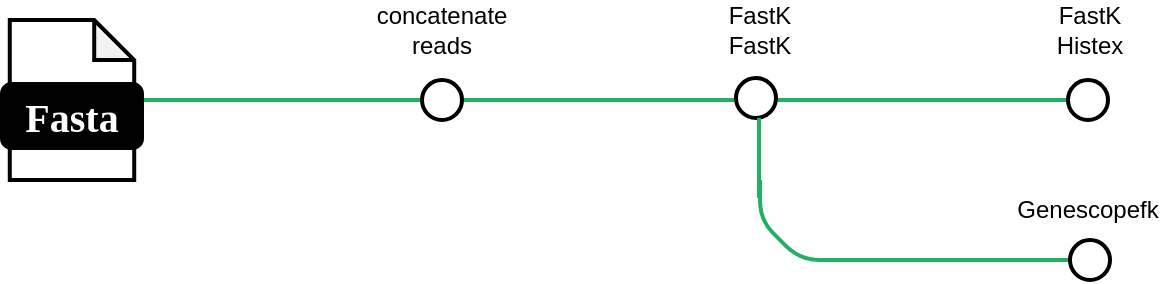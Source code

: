 <mxfile version="22.0.8" type="device">
  <diagram name="Page-1" id="4GNv6cIebouyW5DHGNJP">
    <mxGraphModel dx="2261" dy="797" grid="1" gridSize="10" guides="1" tooltips="1" connect="1" arrows="1" fold="1" page="1" pageScale="1" pageWidth="827" pageHeight="1169" math="0" shadow="0">
      <root>
        <mxCell id="0" />
        <mxCell id="1" parent="0" />
        <mxCell id="PnGjP-H9tmNRagLO0WRX-4" value="" style="endArrow=none;html=1;rounded=1;strokeWidth=2;strokeColor=#24B064;exitX=1;exitY=0.75;exitDx=0;exitDy=0;entryX=1;entryY=0.5;entryDx=0;entryDy=0;" edge="1" parent="1" target="PnGjP-H9tmNRagLO0WRX-30">
          <mxGeometry width="50" height="50" relative="1" as="geometry">
            <mxPoint x="-680" y="200" as="sourcePoint" />
            <mxPoint x="-140" y="200" as="targetPoint" />
          </mxGeometry>
        </mxCell>
        <mxCell id="PnGjP-H9tmNRagLO0WRX-5" value="" style="ellipse;whiteSpace=wrap;html=1;aspect=fixed;rounded=1;rotation=0;strokeWidth=2;" vertex="1" parent="1">
          <mxGeometry x="-540" y="190" width="20" height="20" as="geometry" />
        </mxCell>
        <mxCell id="PnGjP-H9tmNRagLO0WRX-16" value="" style="ellipse;whiteSpace=wrap;html=1;aspect=fixed;rounded=1;rotation=0;strokeWidth=2;" vertex="1" parent="1">
          <mxGeometry x="-383" y="189" width="20" height="20" as="geometry" />
        </mxCell>
        <mxCell id="PnGjP-H9tmNRagLO0WRX-20" value="concatenate reads" style="text;html=1;strokeColor=none;fillColor=none;align=center;verticalAlign=middle;whiteSpace=wrap;rounded=0;" vertex="1" parent="1">
          <mxGeometry x="-560" y="150" width="60" height="30" as="geometry" />
        </mxCell>
        <mxCell id="PnGjP-H9tmNRagLO0WRX-21" value="FastK FastK" style="text;html=1;strokeColor=none;fillColor=none;align=center;verticalAlign=middle;whiteSpace=wrap;rounded=0;" vertex="1" parent="1">
          <mxGeometry x="-401" y="150" width="60" height="30" as="geometry" />
        </mxCell>
        <mxCell id="PnGjP-H9tmNRagLO0WRX-27" value="FastK Histex" style="text;html=1;strokeColor=none;fillColor=none;align=center;verticalAlign=middle;whiteSpace=wrap;rounded=0;" vertex="1" parent="1">
          <mxGeometry x="-236" y="150" width="60" height="30" as="geometry" />
        </mxCell>
        <mxCell id="PnGjP-H9tmNRagLO0WRX-28" value="Genescopefk" style="text;html=1;strokeColor=none;fillColor=none;align=center;verticalAlign=middle;whiteSpace=wrap;rounded=0;" vertex="1" parent="1">
          <mxGeometry x="-237" y="240" width="60" height="30" as="geometry" />
        </mxCell>
        <mxCell id="PnGjP-H9tmNRagLO0WRX-30" value="" style="ellipse;whiteSpace=wrap;html=1;aspect=fixed;rounded=1;rotation=0;strokeWidth=2;" vertex="1" parent="1">
          <mxGeometry x="-217" y="190" width="20" height="20" as="geometry" />
        </mxCell>
        <mxCell id="PnGjP-H9tmNRagLO0WRX-31" value="" style="endArrow=none;html=1;rounded=1;strokeWidth=2;strokeColor=#24B064;" edge="1" parent="1" source="PnGjP-H9tmNRagLO0WRX-34">
          <mxGeometry width="50" height="50" relative="1" as="geometry">
            <mxPoint x="-340" y="280" as="sourcePoint" />
            <mxPoint x="-200" y="280" as="targetPoint" />
          </mxGeometry>
        </mxCell>
        <mxCell id="PnGjP-H9tmNRagLO0WRX-32" value="" style="endArrow=none;html=1;rounded=1;strokeWidth=2;strokeColor=#24B064;" edge="1" parent="1">
          <mxGeometry width="50" height="50" relative="1" as="geometry">
            <mxPoint x="-331" y="280" as="sourcePoint" />
            <mxPoint x="-371" y="240" as="targetPoint" />
            <Array as="points">
              <mxPoint x="-351" y="280" />
              <mxPoint x="-371" y="260" />
            </Array>
          </mxGeometry>
        </mxCell>
        <mxCell id="PnGjP-H9tmNRagLO0WRX-33" value="" style="endArrow=none;html=1;rounded=1;strokeWidth=2;strokeColor=#24B064;" edge="1" parent="1">
          <mxGeometry width="50" height="50" relative="1" as="geometry">
            <mxPoint x="-371.5" y="249" as="sourcePoint" />
            <mxPoint x="-371.5" y="209" as="targetPoint" />
          </mxGeometry>
        </mxCell>
        <mxCell id="PnGjP-H9tmNRagLO0WRX-35" value="" style="endArrow=none;html=1;rounded=1;strokeWidth=2;strokeColor=#24B064;" edge="1" parent="1" target="PnGjP-H9tmNRagLO0WRX-34">
          <mxGeometry width="50" height="50" relative="1" as="geometry">
            <mxPoint x="-340" y="280" as="sourcePoint" />
            <mxPoint x="-200" y="280" as="targetPoint" />
          </mxGeometry>
        </mxCell>
        <mxCell id="PnGjP-H9tmNRagLO0WRX-34" value="" style="ellipse;whiteSpace=wrap;html=1;aspect=fixed;rounded=1;rotation=0;strokeWidth=2;" vertex="1" parent="1">
          <mxGeometry x="-216" y="270" width="20" height="20" as="geometry" />
        </mxCell>
        <mxCell id="PnGjP-H9tmNRagLO0WRX-36" value="" style="group;aspect=fixed;" vertex="1" connectable="0" parent="1">
          <mxGeometry x="-750" y="160" width="70" height="80" as="geometry" />
        </mxCell>
        <mxCell id="PnGjP-H9tmNRagLO0WRX-37" value="" style="shape=note;whiteSpace=wrap;html=1;backgroundOutline=1;darkOpacity=0.05;rounded=1;size=20;strokeWidth=2;" vertex="1" parent="PnGjP-H9tmNRagLO0WRX-36">
          <mxGeometry x="3.889" width="62.222" height="80" as="geometry" />
        </mxCell>
        <mxCell id="PnGjP-H9tmNRagLO0WRX-38" value="&lt;font data-font-src=&quot;https://fonts.googleapis.com/css?family=Maven+Pro&quot; face=&quot;Maven Pro&quot; color=&quot;#ffffff&quot;&gt;&lt;b&gt;&lt;font style=&quot;font-size: 20px;&quot;&gt;Fasta&lt;/font&gt;&lt;/b&gt;&lt;/font&gt;" style="rounded=1;whiteSpace=wrap;html=1;strokeWidth=2;fillColor=#000000;" vertex="1" parent="PnGjP-H9tmNRagLO0WRX-36">
          <mxGeometry y="32" width="70" height="32" as="geometry" />
        </mxCell>
      </root>
    </mxGraphModel>
  </diagram>
</mxfile>
